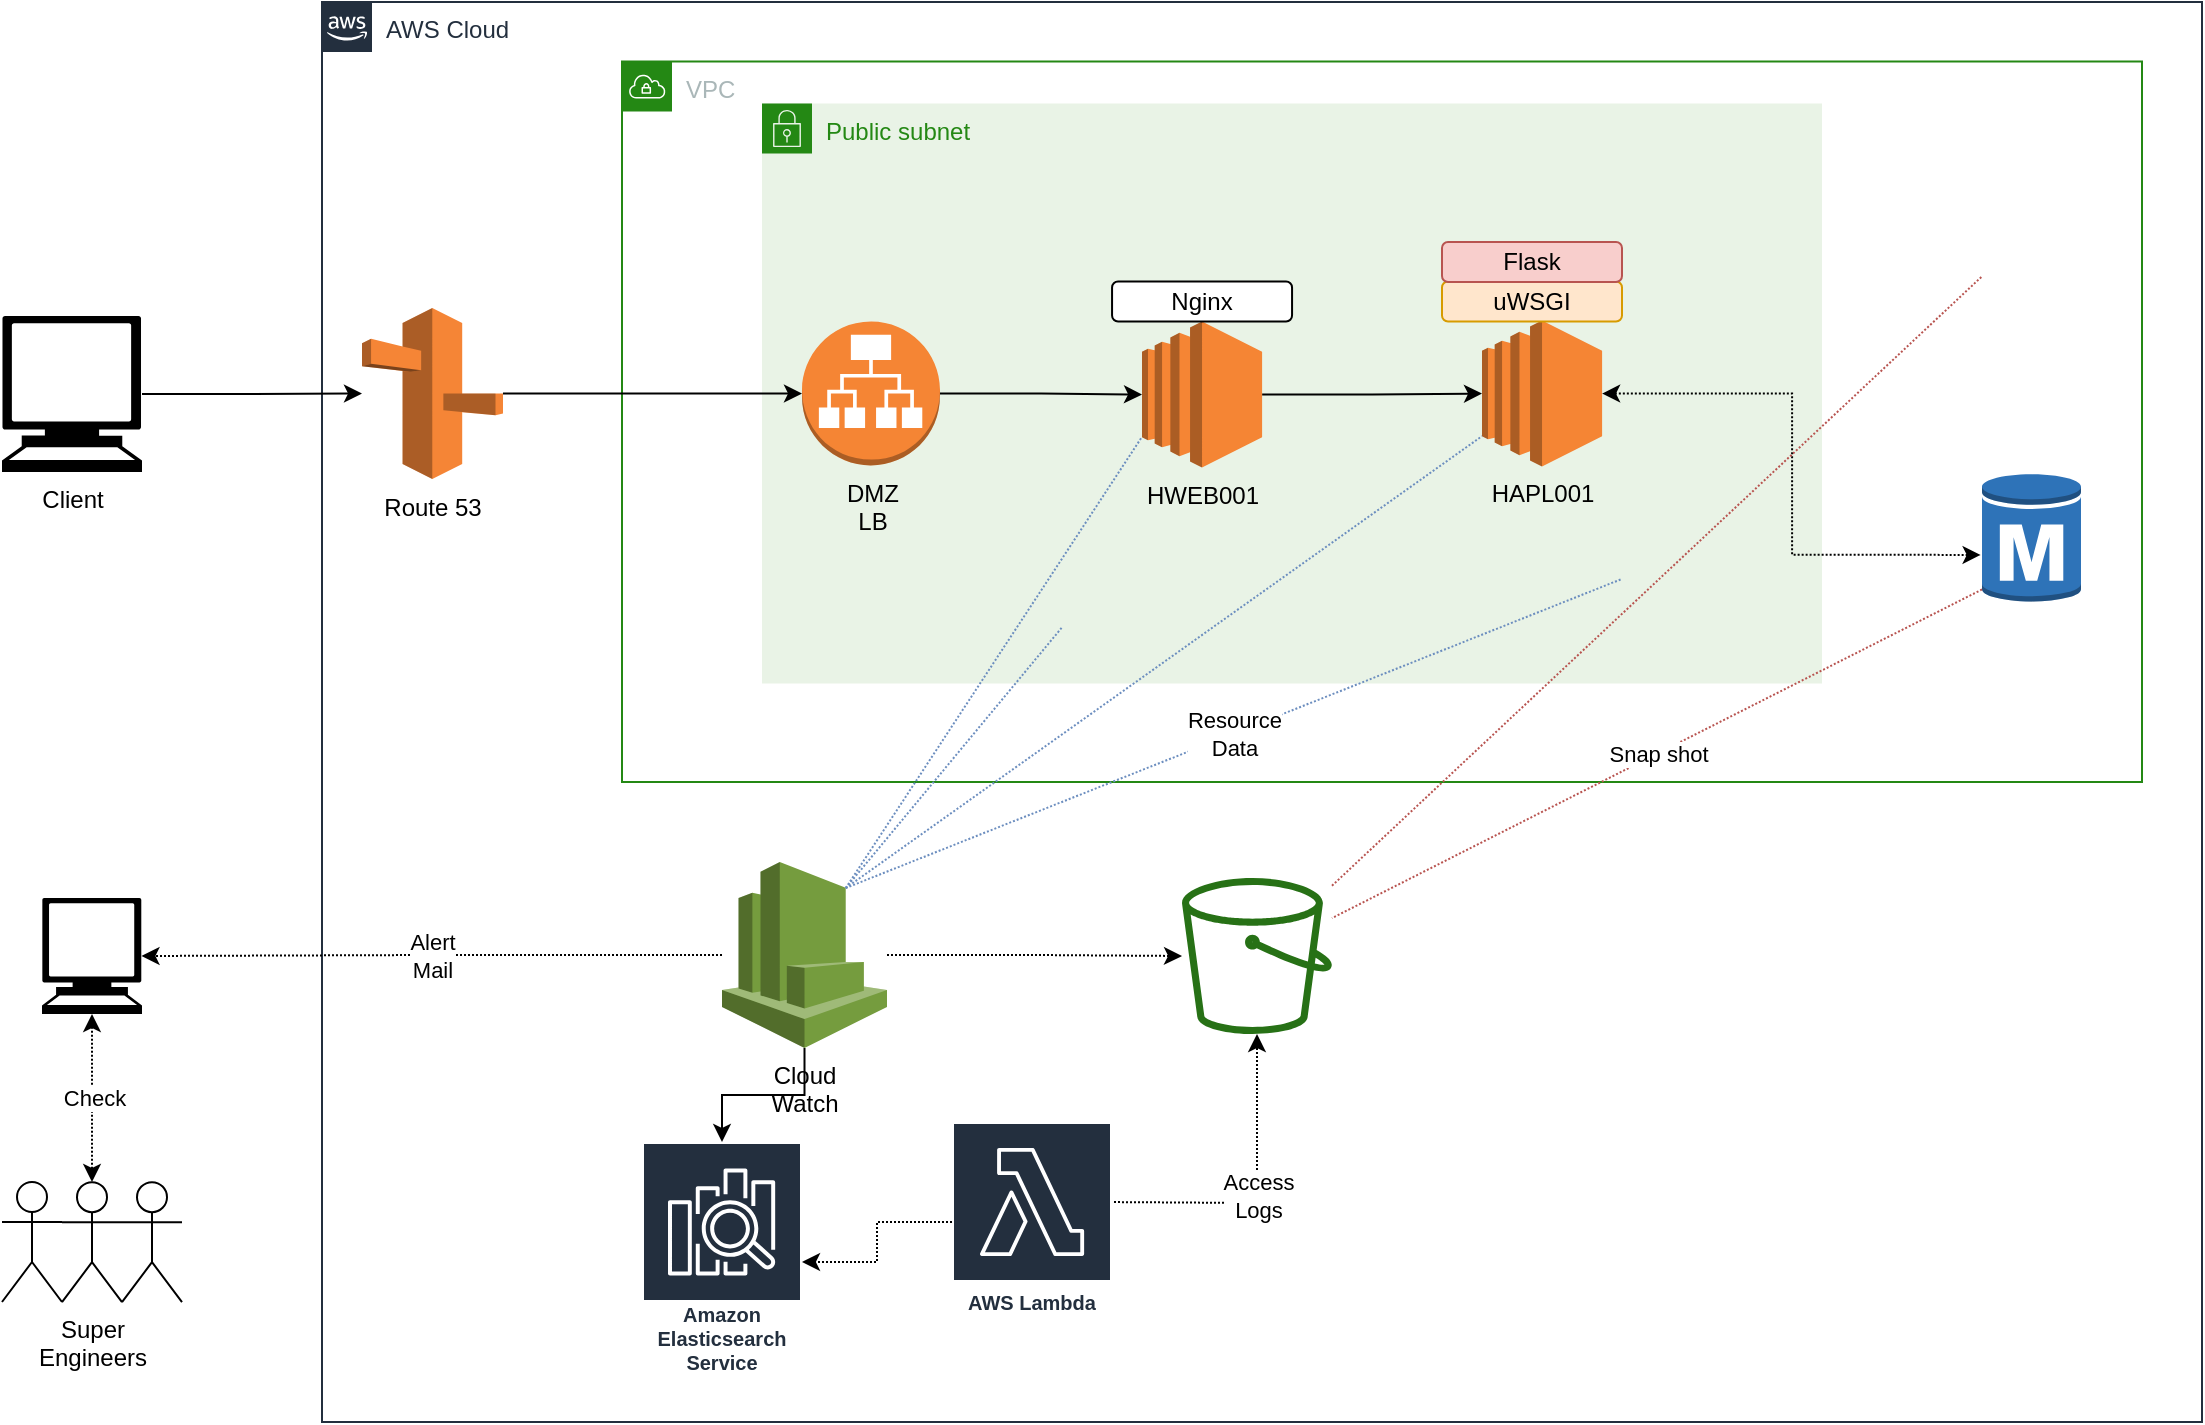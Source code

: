 <mxfile version="14.4.2" type="device"><diagram id="Ht1M8jgEwFfnCIfOTk4-" name="Page-1"><mxGraphModel dx="1221" dy="644" grid="1" gridSize="10" guides="1" tooltips="1" connect="1" arrows="1" fold="1" page="1" pageScale="1" pageWidth="1169" pageHeight="827" math="0" shadow="0"><root><mxCell id="0"/><mxCell id="1" parent="0"/><mxCell id="ZdnkmozJVHluH6qv0zyW-1" value="AWS Cloud" style="points=[[0,0],[0.25,0],[0.5,0],[0.75,0],[1,0],[1,0.25],[1,0.5],[1,0.75],[1,1],[0.75,1],[0.5,1],[0.25,1],[0,1],[0,0.75],[0,0.5],[0,0.25]];outlineConnect=0;gradientColor=none;html=1;whiteSpace=wrap;fontSize=12;fontStyle=0;shape=mxgraph.aws4.group;grIcon=mxgraph.aws4.group_aws_cloud_alt;strokeColor=#232F3E;fillColor=none;verticalAlign=top;align=left;spacingLeft=30;fontColor=#232F3E;dashed=0;" parent="1" vertex="1"><mxGeometry x="190" y="90" width="940" height="710" as="geometry"/></mxCell><mxCell id="ZdnkmozJVHluH6qv0zyW-40" value="VPC" style="points=[[0,0],[0.25,0],[0.5,0],[0.75,0],[1,0],[1,0.25],[1,0.5],[1,0.75],[1,1],[0.75,1],[0.5,1],[0.25,1],[0,1],[0,0.75],[0,0.5],[0,0.25]];outlineConnect=0;gradientColor=none;html=1;whiteSpace=wrap;fontSize=12;fontStyle=0;shape=mxgraph.aws4.group;grIcon=mxgraph.aws4.group_vpc;strokeColor=#248814;fillColor=none;verticalAlign=top;align=left;spacingLeft=30;fontColor=#AAB7B8;dashed=0;" parent="1" vertex="1"><mxGeometry x="340" y="119.75" width="760" height="360.25" as="geometry"/></mxCell><mxCell id="ZdnkmozJVHluH6qv0zyW-7" value="Public subnet" style="points=[[0,0],[0.25,0],[0.5,0],[0.75,0],[1,0],[1,0.25],[1,0.5],[1,0.75],[1,1],[0.75,1],[0.5,1],[0.25,1],[0,1],[0,0.75],[0,0.5],[0,0.25]];outlineConnect=0;gradientColor=none;html=1;whiteSpace=wrap;fontSize=12;fontStyle=0;shape=mxgraph.aws4.group;grIcon=mxgraph.aws4.group_security_group;grStroke=0;strokeColor=#248814;fillColor=#E9F3E6;verticalAlign=top;align=left;spacingLeft=30;fontColor=#248814;dashed=0;" parent="1" vertex="1"><mxGeometry x="410" y="140.75" width="530" height="290" as="geometry"/></mxCell><mxCell id="ZdnkmozJVHluH6qv0zyW-38" style="edgeStyle=orthogonalEdgeStyle;rounded=0;orthogonalLoop=1;jettySize=auto;html=1;entryX=0;entryY=0.5;entryDx=0;entryDy=0;entryPerimeter=0;" parent="1" source="ZdnkmozJVHluH6qv0zyW-8" target="ZdnkmozJVHluH6qv0zyW-18" edge="1"><mxGeometry relative="1" as="geometry"/></mxCell><mxCell id="ZdnkmozJVHluH6qv0zyW-8" value="Route 53" style="outlineConnect=0;dashed=0;verticalLabelPosition=bottom;verticalAlign=top;align=center;html=1;shape=mxgraph.aws3.route_53;fillColor=#F58536;gradientColor=none;" parent="1" vertex="1"><mxGeometry x="210" y="243" width="70.5" height="85.5" as="geometry"/></mxCell><mxCell id="ZdnkmozJVHluH6qv0zyW-39" style="edgeStyle=orthogonalEdgeStyle;rounded=0;orthogonalLoop=1;jettySize=auto;html=1;" parent="1" source="ZdnkmozJVHluH6qv0zyW-15" target="ZdnkmozJVHluH6qv0zyW-8" edge="1"><mxGeometry relative="1" as="geometry"/></mxCell><mxCell id="ZdnkmozJVHluH6qv0zyW-15" value="Client&lt;br&gt;" style="shape=mxgraph.signs.tech.computer;html=1;fillColor=#000000;strokeColor=none;verticalLabelPosition=bottom;verticalAlign=top;align=center;" parent="1" vertex="1"><mxGeometry x="30" y="247" width="70" height="78" as="geometry"/></mxCell><mxCell id="ZdnkmozJVHluH6qv0zyW-30" style="edgeStyle=orthogonalEdgeStyle;rounded=0;orthogonalLoop=1;jettySize=auto;html=1;entryX=0;entryY=0.5;entryDx=0;entryDy=0;entryPerimeter=0;" parent="1" source="ZdnkmozJVHluH6qv0zyW-18" target="ZdnkmozJVHluH6qv0zyW-22" edge="1"><mxGeometry relative="1" as="geometry"/></mxCell><mxCell id="ZdnkmozJVHluH6qv0zyW-18" value="DMZ&lt;br&gt;LB" style="outlineConnect=0;dashed=0;verticalLabelPosition=bottom;verticalAlign=top;align=center;html=1;shape=mxgraph.aws3.application_load_balancer;fillColor=#F58534;gradientColor=none;" parent="1" vertex="1"><mxGeometry x="430" y="249.75" width="69" height="72" as="geometry"/></mxCell><mxCell id="ZdnkmozJVHluH6qv0zyW-34" style="edgeStyle=orthogonalEdgeStyle;rounded=0;orthogonalLoop=1;jettySize=auto;html=1;entryX=0;entryY=0.5;entryDx=0;entryDy=0;entryPerimeter=0;exitX=1;exitY=0.5;exitDx=0;exitDy=0;exitPerimeter=0;" parent="1" source="ZdnkmozJVHluH6qv0zyW-22" target="ZdnkmozJVHluH6qv0zyW-25" edge="1"><mxGeometry relative="1" as="geometry"><mxPoint x="759" y="285.857" as="sourcePoint"/></mxGeometry></mxCell><mxCell id="ZdnkmozJVHluH6qv0zyW-22" value="HWEB001" style="outlineConnect=0;dashed=0;verticalLabelPosition=bottom;verticalAlign=top;align=center;html=1;shape=mxgraph.aws3.ec2;fillColor=#F58534;gradientColor=none;" parent="1" vertex="1"><mxGeometry x="600" y="249.75" width="60.05" height="73" as="geometry"/></mxCell><mxCell id="ZdnkmozJVHluH6qv0zyW-63" style="edgeStyle=orthogonalEdgeStyle;rounded=0;orthogonalLoop=1;jettySize=auto;html=1;entryX=-0.014;entryY=0.628;entryDx=0;entryDy=0;entryPerimeter=0;dashed=1;dashPattern=1 1;startArrow=classic;startFill=1;" parent="1" source="ZdnkmozJVHluH6qv0zyW-25" target="ZdnkmozJVHluH6qv0zyW-60" edge="1"><mxGeometry relative="1" as="geometry"><mxPoint x="1020" y="366" as="targetPoint"/></mxGeometry></mxCell><mxCell id="ZdnkmozJVHluH6qv0zyW-25" value="HAPL001" style="outlineConnect=0;dashed=0;verticalLabelPosition=bottom;verticalAlign=top;align=center;html=1;shape=mxgraph.aws3.ec2;fillColor=#F58534;gradientColor=none;" parent="1" vertex="1"><mxGeometry x="770" y="249.25" width="60.05" height="73" as="geometry"/></mxCell><mxCell id="ZdnkmozJVHluH6qv0zyW-58" style="edgeStyle=orthogonalEdgeStyle;rounded=0;orthogonalLoop=1;jettySize=auto;html=1;dashed=1;dashPattern=1 1;" parent="1" source="ZdnkmozJVHluH6qv0zyW-49" target="ZdnkmozJVHluH6qv0zyW-57" edge="1"><mxGeometry relative="1" as="geometry"/></mxCell><mxCell id="ZdnkmozJVHluH6qv0zyW-81" value="Alert&lt;br&gt;Mail" style="edgeStyle=orthogonalEdgeStyle;rounded=0;orthogonalLoop=1;jettySize=auto;html=1;dashed=1;dashPattern=1 1;startArrow=none;startFill=0;entryX=0.995;entryY=0.5;entryDx=0;entryDy=0;entryPerimeter=0;" parent="1" source="ZdnkmozJVHluH6qv0zyW-49" target="ZdnkmozJVHluH6qv0zyW-82" edge="1"><mxGeometry relative="1" as="geometry"><mxPoint x="120" y="612.059" as="targetPoint"/></mxGeometry></mxCell><mxCell id="RyS8skpxwISdmD3vxL8a-4" value="" style="edgeStyle=orthogonalEdgeStyle;rounded=0;orthogonalLoop=1;jettySize=auto;html=1;" edge="1" parent="1" source="ZdnkmozJVHluH6qv0zyW-49" target="ZdnkmozJVHluH6qv0zyW-97"><mxGeometry relative="1" as="geometry"/></mxCell><mxCell id="ZdnkmozJVHluH6qv0zyW-49" value="Cloud&lt;br&gt;Watch" style="outlineConnect=0;dashed=0;verticalLabelPosition=bottom;verticalAlign=top;align=center;html=1;shape=mxgraph.aws3.cloudwatch;fillColor=#759C3E;gradientColor=none;" parent="1" vertex="1"><mxGeometry x="390" y="520" width="82.5" height="93" as="geometry"/></mxCell><mxCell id="ZdnkmozJVHluH6qv0zyW-52" value="" style="endArrow=none;html=1;exitX=0.75;exitY=0.14;exitDx=0;exitDy=0;exitPerimeter=0;dashed=1;dashPattern=1 1;entryX=0;entryY=0.79;entryDx=0;entryDy=0;entryPerimeter=0;fillColor=#dae8fc;strokeColor=#6c8ebf;" parent="1" source="ZdnkmozJVHluH6qv0zyW-49" target="ZdnkmozJVHluH6qv0zyW-22" edge="1"><mxGeometry width="50" height="50" relative="1" as="geometry"><mxPoint x="630" y="510" as="sourcePoint"/><mxPoint x="680" y="460" as="targetPoint"/></mxGeometry></mxCell><mxCell id="ZdnkmozJVHluH6qv0zyW-54" value="" style="endArrow=none;html=1;exitX=0.75;exitY=0.14;exitDx=0;exitDy=0;exitPerimeter=0;dashed=1;dashPattern=1 1;fillColor=#dae8fc;strokeColor=#6c8ebf;" parent="1" source="ZdnkmozJVHluH6qv0zyW-49" edge="1"><mxGeometry width="50" height="50" relative="1" as="geometry"><mxPoint x="451.875" y="643.02" as="sourcePoint"/><mxPoint x="560" y="402.691" as="targetPoint"/></mxGeometry></mxCell><mxCell id="ZdnkmozJVHluH6qv0zyW-55" value="" style="endArrow=none;html=1;exitX=0.75;exitY=0.14;exitDx=0;exitDy=0;exitPerimeter=0;dashed=1;dashPattern=1 1;fillColor=#dae8fc;strokeColor=#6c8ebf;" parent="1" source="ZdnkmozJVHluH6qv0zyW-49" target="ZdnkmozJVHluH6qv0zyW-25" edge="1"><mxGeometry width="50" height="50" relative="1" as="geometry"><mxPoint x="461.875" y="653.02" as="sourcePoint"/><mxPoint x="581.79" y="413" as="targetPoint"/></mxGeometry></mxCell><mxCell id="ZdnkmozJVHluH6qv0zyW-56" value="Resource&lt;br&gt;Data" style="endArrow=none;html=1;dashed=1;dashPattern=1 1;fillColor=#dae8fc;strokeColor=#6c8ebf;exitX=0.75;exitY=0.14;exitDx=0;exitDy=0;exitPerimeter=0;" parent="1" source="ZdnkmozJVHluH6qv0zyW-49" edge="1"><mxGeometry width="50" height="50" relative="1" as="geometry"><mxPoint x="451.875" y="643.02" as="sourcePoint"/><mxPoint x="840" y="378.457" as="targetPoint"/></mxGeometry></mxCell><mxCell id="ZdnkmozJVHluH6qv0zyW-57" value="" style="outlineConnect=0;fontColor=#232F3E;gradientColor=none;fillColor=#277116;strokeColor=none;dashed=0;verticalLabelPosition=bottom;verticalAlign=top;align=center;html=1;fontSize=12;fontStyle=0;aspect=fixed;pointerEvents=1;shape=mxgraph.aws4.bucket;" parent="1" vertex="1"><mxGeometry x="620" y="528" width="75" height="78" as="geometry"/></mxCell><mxCell id="ZdnkmozJVHluH6qv0zyW-60" value="" style="outlineConnect=0;dashed=0;verticalLabelPosition=bottom;verticalAlign=top;align=center;html=1;shape=mxgraph.aws3.rds_db_instance;fillColor=#2E73B8;gradientColor=none;" parent="1" vertex="1"><mxGeometry x="1020" y="325" width="49.5" height="66" as="geometry"/></mxCell><mxCell id="ZdnkmozJVHluH6qv0zyW-68" value="" style="endArrow=none;html=1;dashed=1;dashPattern=1 1;fillColor=#f8cecc;strokeColor=#b85450;" parent="1" source="ZdnkmozJVHluH6qv0zyW-57" edge="1"><mxGeometry width="50" height="50" relative="1" as="geometry"><mxPoint x="570" y="550" as="sourcePoint"/><mxPoint x="1020" y="227.2" as="targetPoint"/></mxGeometry></mxCell><mxCell id="ZdnkmozJVHluH6qv0zyW-69" value="Snap shot" style="endArrow=none;html=1;dashed=1;dashPattern=1 1;fillColor=#f8cecc;strokeColor=#b85450;exitX=0;exitY=0.89;exitDx=0;exitDy=0;exitPerimeter=0;" parent="1" source="ZdnkmozJVHluH6qv0zyW-60" target="ZdnkmozJVHluH6qv0zyW-57" edge="1"><mxGeometry width="50" height="50" relative="1" as="geometry"><mxPoint x="570.005" y="578.35" as="sourcePoint"/><mxPoint x="1030" y="232.603" as="targetPoint"/></mxGeometry></mxCell><mxCell id="ZdnkmozJVHluH6qv0zyW-89" value="Check" style="edgeStyle=orthogonalEdgeStyle;rounded=0;orthogonalLoop=1;jettySize=auto;html=1;dashed=1;dashPattern=1 1;startArrow=classic;startFill=1;" parent="1" source="ZdnkmozJVHluH6qv0zyW-82" edge="1"><mxGeometry relative="1" as="geometry"><mxPoint x="75" y="680" as="targetPoint"/></mxGeometry></mxCell><mxCell id="ZdnkmozJVHluH6qv0zyW-82" value="" style="shape=mxgraph.signs.tech.computer;html=1;fillColor=#000000;strokeColor=none;verticalLabelPosition=bottom;verticalAlign=top;align=center;" parent="1" vertex="1"><mxGeometry x="50" y="538" width="50" height="58" as="geometry"/></mxCell><mxCell id="ZdnkmozJVHluH6qv0zyW-86" value="" style="shape=umlActor;verticalLabelPosition=bottom;verticalAlign=top;html=1;outlineConnect=0;" parent="1" vertex="1"><mxGeometry x="30" y="680" width="30" height="60" as="geometry"/></mxCell><mxCell id="ZdnkmozJVHluH6qv0zyW-87" value="Super&lt;br&gt;Engineers" style="shape=umlActor;verticalLabelPosition=bottom;verticalAlign=top;html=1;outlineConnect=0;" parent="1" vertex="1"><mxGeometry x="60" y="680.07" width="30" height="60" as="geometry"/></mxCell><mxCell id="ZdnkmozJVHluH6qv0zyW-88" value="" style="shape=umlActor;verticalLabelPosition=bottom;verticalAlign=top;html=1;outlineConnect=0;" parent="1" vertex="1"><mxGeometry x="90" y="680.07" width="30" height="60" as="geometry"/></mxCell><mxCell id="ZdnkmozJVHluH6qv0zyW-95" value="Access&lt;br&gt;Logs" style="edgeStyle=orthogonalEdgeStyle;rounded=0;orthogonalLoop=1;jettySize=auto;html=1;dashed=1;dashPattern=1 1;startArrow=none;startFill=0;" parent="1" target="ZdnkmozJVHluH6qv0zyW-57" edge="1"><mxGeometry relative="1" as="geometry"><mxPoint x="580" y="690" as="sourcePoint"/></mxGeometry></mxCell><mxCell id="ZdnkmozJVHluH6qv0zyW-97" value="Amazon Elasticsearch Service" style="outlineConnect=0;fontColor=#232F3E;gradientColor=none;strokeColor=#ffffff;fillColor=#232F3E;dashed=0;verticalLabelPosition=middle;verticalAlign=bottom;align=center;html=1;whiteSpace=wrap;fontSize=10;fontStyle=1;spacing=3;shape=mxgraph.aws4.productIcon;prIcon=mxgraph.aws4.elasticsearch_service;" parent="1" vertex="1"><mxGeometry x="350" y="660" width="80" height="120" as="geometry"/></mxCell><mxCell id="ZdnkmozJVHluH6qv0zyW-101" style="edgeStyle=orthogonalEdgeStyle;rounded=0;orthogonalLoop=1;jettySize=auto;html=1;dashed=1;dashPattern=1 1;startArrow=none;startFill=0;" parent="1" source="ZdnkmozJVHluH6qv0zyW-98" target="ZdnkmozJVHluH6qv0zyW-97" edge="1"><mxGeometry relative="1" as="geometry"/></mxCell><mxCell id="ZdnkmozJVHluH6qv0zyW-98" value="AWS Lambda" style="outlineConnect=0;fontColor=#232F3E;gradientColor=none;strokeColor=#ffffff;fillColor=#232F3E;dashed=0;verticalLabelPosition=middle;verticalAlign=bottom;align=center;html=1;whiteSpace=wrap;fontSize=10;fontStyle=1;spacing=3;shape=mxgraph.aws4.productIcon;prIcon=mxgraph.aws4.lambda;" parent="1" vertex="1"><mxGeometry x="505" y="650" width="80" height="100" as="geometry"/></mxCell><mxCell id="RyS8skpxwISdmD3vxL8a-1" value="Nginx" style="rounded=1;whiteSpace=wrap;html=1;" vertex="1" parent="1"><mxGeometry x="585.03" y="229.75" width="90" height="20" as="geometry"/></mxCell><mxCell id="RyS8skpxwISdmD3vxL8a-2" value="uWSGI" style="rounded=1;whiteSpace=wrap;html=1;fillColor=#ffe6cc;strokeColor=#d79b00;" vertex="1" parent="1"><mxGeometry x="750" y="229.75" width="90" height="20" as="geometry"/></mxCell><mxCell id="RyS8skpxwISdmD3vxL8a-3" value="Flask" style="rounded=1;whiteSpace=wrap;html=1;fillColor=#f8cecc;strokeColor=#b85450;" vertex="1" parent="1"><mxGeometry x="750" y="210" width="90" height="20" as="geometry"/></mxCell></root></mxGraphModel></diagram></mxfile>